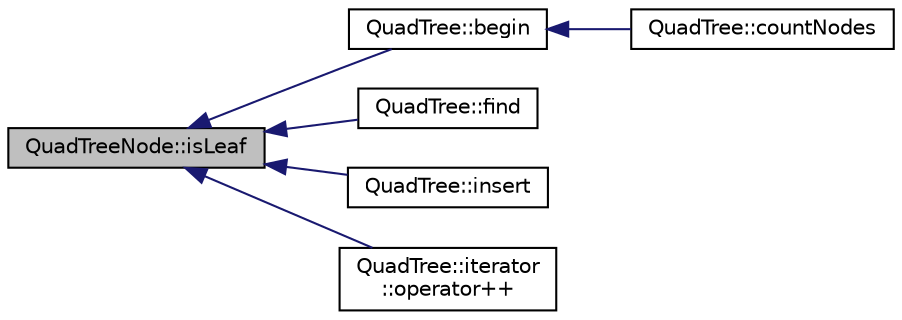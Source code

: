 digraph "QuadTreeNode::isLeaf"
{
  edge [fontname="Helvetica",fontsize="10",labelfontname="Helvetica",labelfontsize="10"];
  node [fontname="Helvetica",fontsize="10",shape=record];
  rankdir="LR";
  Node1 [label="QuadTreeNode::isLeaf",height=0.2,width=0.4,color="black", fillcolor="grey75", style="filled" fontcolor="black"];
  Node1 -> Node2 [dir="back",color="midnightblue",fontsize="10",style="solid"];
  Node2 [label="QuadTree::begin",height=0.2,width=0.4,color="black", fillcolor="white", style="filled",URL="$class_quad_tree.html#a702aaf964efe9b2858dc223b7b810e13"];
  Node2 -> Node3 [dir="back",color="midnightblue",fontsize="10",style="solid"];
  Node3 [label="QuadTree::countNodes",height=0.2,width=0.4,color="black", fillcolor="white", style="filled",URL="$class_quad_tree.html#acf2697f69e5b6113d2deeb08f8022e40",tooltip="Fában lévő elemek megszámolása."];
  Node1 -> Node4 [dir="back",color="midnightblue",fontsize="10",style="solid"];
  Node4 [label="QuadTree::find",height=0.2,width=0.4,color="black", fillcolor="white", style="filled",URL="$class_quad_tree.html#a3f33d10445c05d2a45e472e800bf4207",tooltip="Adott pont megkeresése. Lehetőség van az adott pontban lévő adat megváltoztatására."];
  Node1 -> Node5 [dir="back",color="midnightblue",fontsize="10",style="solid"];
  Node5 [label="QuadTree::insert",height=0.2,width=0.4,color="black", fillcolor="white", style="filled",URL="$class_quad_tree.html#aafef2e05b7f4bd731634574ac3bcdccc",tooltip="Új elem beszúrása."];
  Node1 -> Node6 [dir="back",color="midnightblue",fontsize="10",style="solid"];
  Node6 [label="QuadTree::iterator\l::operator++",height=0.2,width=0.4,color="black", fillcolor="white", style="filled",URL="$class_quad_tree_1_1iterator.html#a94a8a729d88aa6ec105d748ac9a5d14e",tooltip="Prefix inkrement."];
}
